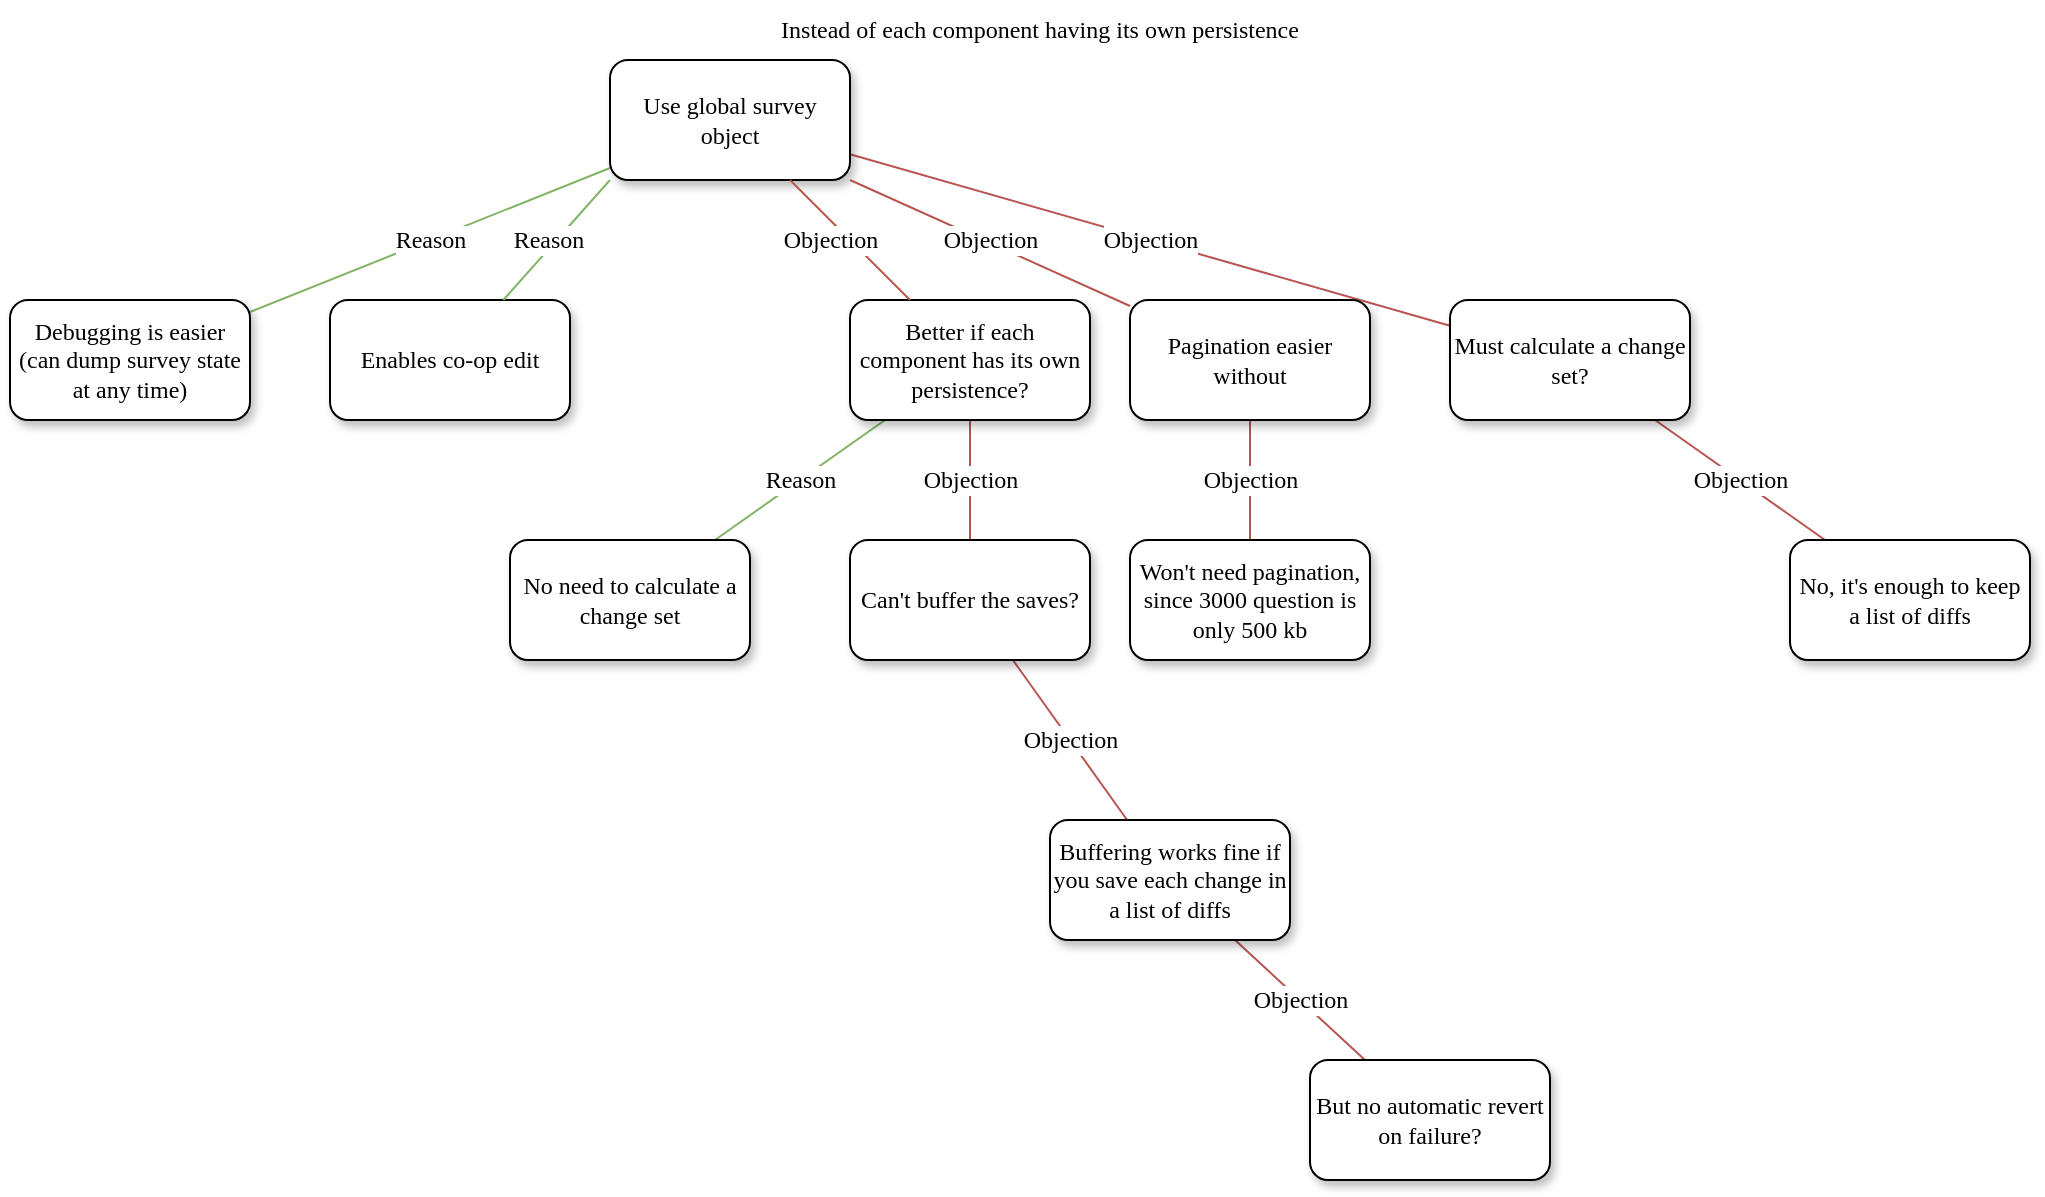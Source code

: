 <mxfile version="20.2.6" type="github">
  <diagram name="Page-1" id="10a91c8b-09ff-31b1-d368-03940ed4cc9e">
    <mxGraphModel dx="919" dy="761" grid="1" gridSize="10" guides="1" tooltips="1" connect="1" arrows="1" fold="1" page="1" pageScale="1" pageWidth="1100" pageHeight="850" background="none" math="0" shadow="0">
      <root>
        <mxCell id="0" />
        <mxCell id="1" parent="0" />
        <mxCell id="q3-LoGvM8khBbAgoycWg-7" value="Objection" style="edgeStyle=none;rounded=0;orthogonalLoop=1;jettySize=auto;html=1;labelBackgroundColor=default;fontFamily=Verdana;fontSize=12;endArrow=none;endFill=0;fillColor=#f8cecc;strokeColor=#b85450;" edge="1" parent="1" source="62893188c0fa7362-1" target="q3-LoGvM8khBbAgoycWg-6">
          <mxGeometry relative="1" as="geometry" />
        </mxCell>
        <mxCell id="q3-LoGvM8khBbAgoycWg-14" value="Reason" style="edgeStyle=none;rounded=0;orthogonalLoop=1;jettySize=auto;html=1;labelBackgroundColor=default;fontFamily=Verdana;fontSize=12;endArrow=none;endFill=0;fillColor=#d5e8d4;strokeColor=#82b366;" edge="1" parent="1" source="62893188c0fa7362-1" target="q3-LoGvM8khBbAgoycWg-13">
          <mxGeometry relative="1" as="geometry" />
        </mxCell>
        <mxCell id="62893188c0fa7362-1" value="Use global survey object" style="whiteSpace=wrap;html=1;rounded=1;shadow=1;labelBackgroundColor=none;strokeWidth=1;fontFamily=Verdana;fontSize=12;align=center;" parent="1" vertex="1">
          <mxGeometry x="610" y="50" width="120" height="60" as="geometry" />
        </mxCell>
        <mxCell id="ilNP-EHQufTqVbx1UCEy-7" value="Objection" style="orthogonalLoop=1;jettySize=auto;html=1;shadow=0;exitX=1;exitY=1;exitDx=0;exitDy=0;endArrow=none;endFill=0;rounded=0;fillColor=#f8cecc;strokeColor=#b85450;fontFamily=Verdana;fontSize=12;" parent="1" source="62893188c0fa7362-1" target="ilNP-EHQufTqVbx1UCEy-6" edge="1">
          <mxGeometry x="-0.008" y="1" relative="1" as="geometry">
            <mxPoint as="offset" />
          </mxGeometry>
        </mxCell>
        <mxCell id="62893188c0fa7362-2" value="Enables co-op edit" style="whiteSpace=wrap;html=1;rounded=1;shadow=1;labelBackgroundColor=none;strokeWidth=1;fontFamily=Verdana;fontSize=12;align=center;" parent="1" vertex="1">
          <mxGeometry x="470" y="170" width="120" height="60" as="geometry" />
        </mxCell>
        <mxCell id="q3-LoGvM8khBbAgoycWg-10" value="Reason" style="edgeStyle=none;rounded=0;orthogonalLoop=1;jettySize=auto;html=1;labelBackgroundColor=default;fontFamily=Verdana;fontSize=12;endArrow=none;endFill=0;fillColor=#d5e8d4;strokeColor=#82b366;" edge="1" parent="1" source="62893188c0fa7362-3" target="q3-LoGvM8khBbAgoycWg-9">
          <mxGeometry relative="1" as="geometry" />
        </mxCell>
        <mxCell id="q3-LoGvM8khBbAgoycWg-16" value="Objection" style="edgeStyle=none;rounded=0;orthogonalLoop=1;jettySize=auto;html=1;labelBackgroundColor=default;fontFamily=Verdana;fontSize=12;endArrow=none;endFill=0;fillColor=#f8cecc;strokeColor=#b85450;" edge="1" parent="1" source="62893188c0fa7362-3" target="q3-LoGvM8khBbAgoycWg-15">
          <mxGeometry relative="1" as="geometry" />
        </mxCell>
        <mxCell id="62893188c0fa7362-3" value="Better if each component has its own persistence?" style="whiteSpace=wrap;html=1;rounded=1;shadow=1;labelBackgroundColor=none;strokeWidth=1;fontFamily=Verdana;fontSize=12;align=center;" parent="1" vertex="1">
          <mxGeometry x="730" y="170" width="120" height="60" as="geometry" />
        </mxCell>
        <mxCell id="62893188c0fa7362-4" value="Objection" style="rounded=0;html=1;labelBackgroundColor=default;startArrow=none;startFill=0;startSize=5;endArrow=none;endFill=0;endSize=5;jettySize=auto;orthogonalLoop=1;strokeWidth=1;fontFamily=Verdana;fontSize=12;fillColor=#f8cecc;strokeColor=#b85450;fontColor=default;" parent="1" source="62893188c0fa7362-1" target="62893188c0fa7362-3" edge="1">
          <mxGeometry x="-0.167" y="-7" relative="1" as="geometry">
            <mxPoint as="offset" />
          </mxGeometry>
        </mxCell>
        <mxCell id="62893188c0fa7362-5" value="&lt;div&gt;Reason&lt;/div&gt;" style="rounded=0;html=1;labelBackgroundColor=default;startArrow=none;startFill=0;startSize=5;endArrow=none;endFill=0;endSize=5;jettySize=auto;orthogonalLoop=1;strokeWidth=1;fontFamily=Verdana;fontSize=12;exitX=0;exitY=1;exitDx=0;exitDy=0;fillColor=#d5e8d4;strokeColor=#82b366;" parent="1" source="62893188c0fa7362-1" target="62893188c0fa7362-2" edge="1">
          <mxGeometry x="0.055" y="-2" relative="1" as="geometry">
            <mxPoint x="-1" as="offset" />
          </mxGeometry>
        </mxCell>
        <mxCell id="q3-LoGvM8khBbAgoycWg-5" value="&lt;div style=&quot;font-size: 12px;&quot;&gt;Objection&lt;/div&gt;" style="rounded=0;orthogonalLoop=1;jettySize=auto;html=1;endArrow=none;endFill=0;fillColor=#f8cecc;strokeColor=#b85450;fontFamily=Verdana;fontSize=12;" edge="1" parent="1" source="ilNP-EHQufTqVbx1UCEy-6" target="q3-LoGvM8khBbAgoycWg-4">
          <mxGeometry relative="1" as="geometry" />
        </mxCell>
        <mxCell id="ilNP-EHQufTqVbx1UCEy-6" value="Pagination easier without" style="whiteSpace=wrap;html=1;rounded=1;shadow=1;labelBackgroundColor=none;strokeWidth=1;fontFamily=Verdana;fontSize=12;align=center;" parent="1" vertex="1">
          <mxGeometry x="870" y="170" width="120" height="60" as="geometry" />
        </mxCell>
        <mxCell id="q3-LoGvM8khBbAgoycWg-4" value="Won&#39;t need pagination, since 3000 question is only 500 kb" style="whiteSpace=wrap;html=1;rounded=1;shadow=1;labelBackgroundColor=none;strokeWidth=1;fontFamily=Verdana;fontSize=12;align=center;" vertex="1" parent="1">
          <mxGeometry x="870" y="290" width="120" height="60" as="geometry" />
        </mxCell>
        <mxCell id="q3-LoGvM8khBbAgoycWg-12" value="Objection" style="edgeStyle=none;rounded=0;orthogonalLoop=1;jettySize=auto;html=1;labelBackgroundColor=default;fontFamily=Verdana;fontSize=12;endArrow=none;endFill=0;fillColor=#f8cecc;strokeColor=#b85450;" edge="1" parent="1" source="q3-LoGvM8khBbAgoycWg-6" target="q3-LoGvM8khBbAgoycWg-11">
          <mxGeometry relative="1" as="geometry" />
        </mxCell>
        <mxCell id="q3-LoGvM8khBbAgoycWg-6" value="Must calculate a change set?" style="whiteSpace=wrap;html=1;rounded=1;shadow=1;labelBackgroundColor=none;strokeWidth=1;fontFamily=Verdana;fontSize=12;align=center;" vertex="1" parent="1">
          <mxGeometry x="1030" y="170" width="120" height="60" as="geometry" />
        </mxCell>
        <mxCell id="q3-LoGvM8khBbAgoycWg-8" value="Instead of each component having its own persistence" style="text;html=1;strokeColor=none;fillColor=none;align=center;verticalAlign=middle;whiteSpace=wrap;rounded=0;fontFamily=Verdana;fontSize=12;" vertex="1" parent="1">
          <mxGeometry x="690" y="20" width="270" height="30" as="geometry" />
        </mxCell>
        <mxCell id="q3-LoGvM8khBbAgoycWg-9" value="No need to calculate a change set" style="whiteSpace=wrap;html=1;rounded=1;shadow=1;labelBackgroundColor=none;strokeWidth=1;fontFamily=Verdana;fontSize=12;align=center;" vertex="1" parent="1">
          <mxGeometry x="560" y="290" width="120" height="60" as="geometry" />
        </mxCell>
        <mxCell id="q3-LoGvM8khBbAgoycWg-11" value="No, it&#39;s enough to keep a list of diffs" style="whiteSpace=wrap;html=1;rounded=1;shadow=1;labelBackgroundColor=none;strokeWidth=1;fontFamily=Verdana;fontSize=12;align=center;" vertex="1" parent="1">
          <mxGeometry x="1200" y="290" width="120" height="60" as="geometry" />
        </mxCell>
        <mxCell id="q3-LoGvM8khBbAgoycWg-13" value="Debugging is easier (can dump survey state at any time)" style="whiteSpace=wrap;html=1;rounded=1;shadow=1;labelBackgroundColor=none;strokeWidth=1;fontFamily=Verdana;fontSize=12;align=center;" vertex="1" parent="1">
          <mxGeometry x="310" y="170" width="120" height="60" as="geometry" />
        </mxCell>
        <mxCell id="q3-LoGvM8khBbAgoycWg-18" value="Objection" style="edgeStyle=none;rounded=0;orthogonalLoop=1;jettySize=auto;html=1;labelBackgroundColor=default;fontFamily=Verdana;fontSize=12;endArrow=none;endFill=0;fillColor=#f8cecc;strokeColor=#b85450;" edge="1" parent="1" source="q3-LoGvM8khBbAgoycWg-15" target="q3-LoGvM8khBbAgoycWg-17">
          <mxGeometry relative="1" as="geometry" />
        </mxCell>
        <mxCell id="q3-LoGvM8khBbAgoycWg-15" value="Can&#39;t buffer the saves?" style="whiteSpace=wrap;html=1;rounded=1;shadow=1;labelBackgroundColor=none;strokeWidth=1;fontFamily=Verdana;fontSize=12;align=center;" vertex="1" parent="1">
          <mxGeometry x="730" y="290" width="120" height="60" as="geometry" />
        </mxCell>
        <mxCell id="q3-LoGvM8khBbAgoycWg-20" value="Objection" style="edgeStyle=none;rounded=0;orthogonalLoop=1;jettySize=auto;html=1;labelBackgroundColor=default;fontFamily=Verdana;fontSize=12;endArrow=none;endFill=0;fillColor=#f8cecc;strokeColor=#b85450;" edge="1" parent="1" source="q3-LoGvM8khBbAgoycWg-17" target="q3-LoGvM8khBbAgoycWg-19">
          <mxGeometry relative="1" as="geometry" />
        </mxCell>
        <mxCell id="q3-LoGvM8khBbAgoycWg-17" value="Buffering works fine if you save each change in a list of diffs" style="whiteSpace=wrap;html=1;rounded=1;shadow=1;labelBackgroundColor=none;strokeWidth=1;fontFamily=Verdana;fontSize=12;align=center;" vertex="1" parent="1">
          <mxGeometry x="830" y="430" width="120" height="60" as="geometry" />
        </mxCell>
        <mxCell id="q3-LoGvM8khBbAgoycWg-19" value="But no automatic revert on failure?" style="whiteSpace=wrap;html=1;rounded=1;shadow=1;labelBackgroundColor=none;strokeWidth=1;fontFamily=Verdana;fontSize=12;align=center;" vertex="1" parent="1">
          <mxGeometry x="960" y="550" width="120" height="60" as="geometry" />
        </mxCell>
      </root>
    </mxGraphModel>
  </diagram>
</mxfile>
